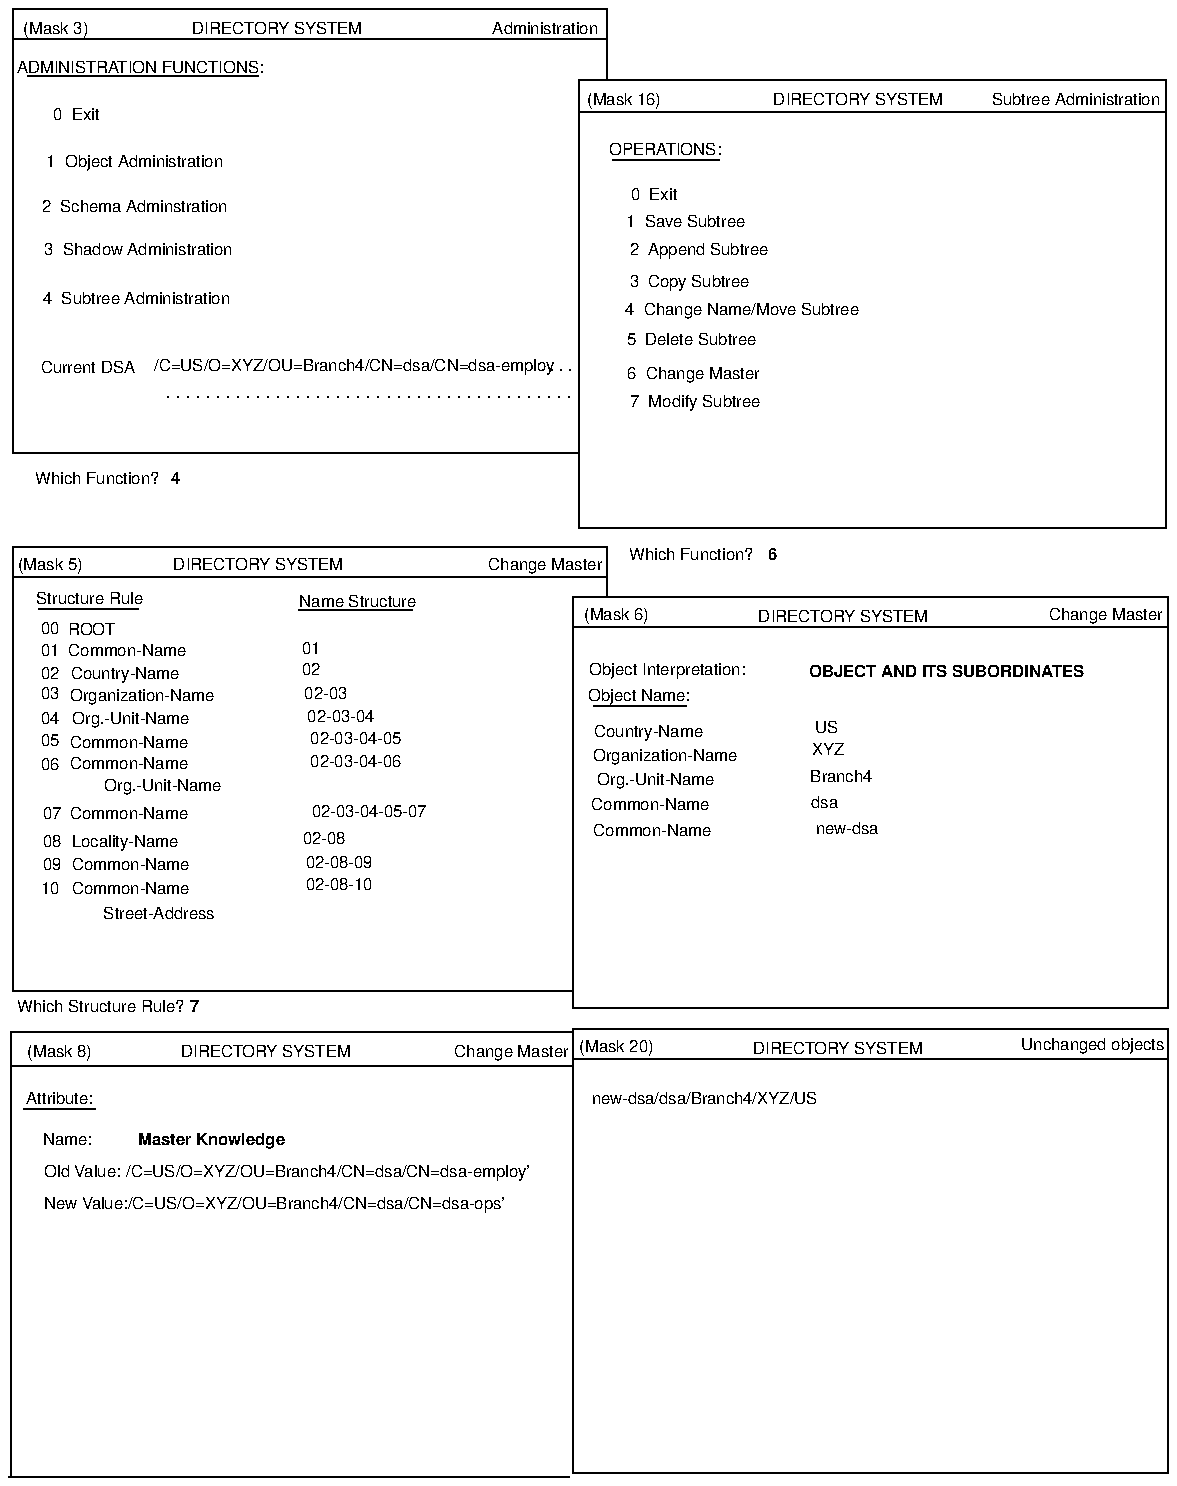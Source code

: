 ...\" @OSF_COPYRIGHT@
...\" COPYRIGHT NOTICE
...\" Copyright (c) 1990, 1991, 1992, 1993, 1994 Open Software Foundation, Inc.
...\" ALL RIGHTS RESERVED (DCE).  See the file named COPYRIGHT.DCE for
...\" the full copyright text.
...\" 
...\" HISTORY
...\" $Log: fig23.changemasterop.pic,v $
...\" Revision 1.1.2.1  1994/08/04  21:03:15  hal
...\" 	Create DCE GDS Admin Gd & Ref from GDS parts of Adm Gd & Cmd Ref; fix log
...\" 	[1994/08/04  20:39:15  hal]
...\"
...\" 	Create DCE GDS Admin Gd & Ref from GDS parts of Adm Gd & Cmd Ref; fix log leaders if needed
...\"
...\" 	Creating GDS Admin Gd & Ref from Admin book.extended, Cmd Ref
...\"
...\" Revision 1.1.2.5  1994/06/13  18:00:43  devobj
...\" 	cr10872 - fix copyright
...\" 	[1994/06/13  17:59:40  devobj]
...\" 
...\" Revision 1.1.2.4  1993/02/23  03:50:33  rnollman
...\" 	final changes for final draft
...\" 	[1993/02/23  03:50:02  rnollman]
...\" 
...\" Revision 1.1.2.3  1993/02/20  17:18:57  rnollman
...\" 	fixed for final draft
...\" 	[1993/02/20  17:18:28  rnollman]
...\" 
...\" Revision 1.1.2.2  1993/02/15  23:35:06  rnollman
...\" 	new figure
...\" 	[1993/02/15  23:34:37  rnollman]
...\" 
...\" $EndLog$
.PS
scale = 106.667
"\fH\s6Org.-Unit-Name\s0\fP"  at 65, 405
"\fH\s6Common-Name\s0\fP"  at 64, 392
"\fH\s6Organization-Name\s0\fP"  at 71, 417
"\fH\s6Country-Name\s0\fP"  at 62, 429
"\fH\s6Common-Name\s0\fP"  at 63, 441
"\fH\s6ROOT\s0\fP"  at 44, 452
"\fH\s600\s0\fP"  at 22, 453
"\fH\s6new-dsa/dsa/Branch4/XYZ/US\s0\fP"  at 371, 202
"\fH\s6Unchanged objects\s0\fP"  at 578, 231
"\fH\s6(Mask 20)\s0\fP"  at 324, 230
"\fH\s6/C=US/O=XYZ/OU=Branch4/CN=dsa/CN=dsa-ops'\s0\fP"  at 164, 146
"\f(HB\s6Master Knowledge\s0\fP"  at 108, 180
"\fH\s6/C=US/O=XYZ/OU=Branch4/CN=dsa/CN=dsa-employ'\s0\fP"  at 170, 163
"\fH\s6New Value:\s0\fP"  at 41, 146
"\fH\s6Old Value:\s0\fP"  at 39, 163
"\fH\s6Name:\s0\fP"  at 31, 180
"\fH\s6(Mask 8)\s0\fP"  at 27, 227
"\f(HB\s6OBJECT AND ITS SUBORDINATES\s0\fP"  at 500, 430
line   from 2, 219 \
	to 301, 219 
"\f(HB\s66\s0\fP"  at 407, 492
"\fH\s6Subtree Administration\s0\fP"  at 569, 735
"\fH\s6DIRECTORY SYSTEM\s0\fP"  at 445, 459
"\fH\s6DIRECTORY SYSTEM\s0\fP"  at 133, 487
"\fH\s6DIRECTORY SYSTEM\s0\fP"  at 137, 227
line   from 0, 0 \
	to 299, 0 
line   from 1, 237 \
	to 1, 0 
line   from 2, 237 \
	to 301, 237 
"\f(HB\s64\s0\fP"  at 89, 533
"\fH\s6(Mask 16)\s0\fP"  at 328, 735
"\fH\s67  Modify Subtree\s0\fP"  at 366, 574
"\fH\s66  Change Master\s0\fP"  at 365, 589
"\fH\s65  Delete Subtree\s0\fP"  at 364, 607
"\fH\s64  Change Name/Move Subtree\s0\fP"  at 391, 623
"\fH\s63  Copy Subtree\s0\fP"  at 363, 638
"\fH\s61  Save Subtree\s0\fP"  at 361, 670
"\fH\s62  Append Subtree\s0\fP"  at 368, 655
line   from 304, 728 \
	to 617, 728 
line   from 301, 239 \
	to 301, 2 
line   from 302, 239 \
	to 618, 239 
line   from 302, 239 \
	to 618, 239 
"\fH\s6DIRECTORY SYSTEM\s0\fP"  at 442, 229
line   from 301, 223 \
	to 618, 223 
line   from 301, 2 \
	to 618, 2 
line   from 301, 2 \
	to 618, 2 
line   from 618, 239 \
	to 618, 2 
line   from 301, 239 \
	to 301, 2 
line   from 301, 223 \
	to 618, 223 
"\fH\s6DIRECTORY SYSTEM\s0\fP"  at 442, 229
"\fH\s6DIRECTORY SYSTEM\s0\fP"  at 442, 229
line   from 302, 239 \
	to 618, 239 
line   from 301, 239 \
	to 301, 2 
line   from 618, 239 \
	to 618, 2 
line   from 301, 2 \
	to 618, 2 
line   from 301, 2 \
	to 618, 2 
"\fH\s6DIRECTORY SYSTEM\s0\fP"  at 442, 229
line   from 302, 239 \
	to 560, 239 
line   from 301, 223 \
	to 560, 223 
line   from 618, 219 \
	to 618, 2 
line   from 301, 223 \
	to 618, 223 
line  dotted from 85, 576 \
	to 304, 576 
line  dotted from 285, 590 \
	to 304, 590 
"\fH\s6/C=US/O=XYZ/OU=Branch4/CN=dsa/CN=dsa-employ\s0\fP"  at 184, 593
"\fH\s64  Subtree Administration\s0\fP"  at 68, 629
"\fH\s63  Shadow Administration\s0\fP"  at 69, 655
"\fH\s62  Schema Adminstration\s0\fP"  at 67, 678
"\fH\s61  Object Administration\s0\fP"  at 67, 702
"\fH\s60  Exit\s0\fP"  at 36, 727
"\fH\s6Current DSA\s0\fP"  at 42, 592
"\fH\s6(Mask 6)\s0\fP"  at 324, 460
line   from 312, 411 \
	to 361, 411 
"\fH\s6Object Interpretation:\s0\fP"  at 351, 431
"\f(HB\s67\s0\fP"  at 99, 251
"\fH\s6Which Structure Rule?\s0\fP"  at 49, 251
"\fH\s606\s0\fP"  at 22, 380
"\fH\s605\s0\fP"  at 22, 393
"\fH\s604\s0\fP"  at 22, 405
"\fH\s603\s0\fP"  at 22, 418
"\fH\s602\s0\fP"  at 22, 429
"\fH\s601\s0\fP"  at 22, 441
line   from 319, 496 \
	to 319, 474 
"\fH\s6Object Name:\s0\fP"  at 336, 417
"\fH\s6Object Name:\s0\fP"  at 336, 417
line   from 319, 496 \
	to 319, 469 
line   from 2, 259 \
	to 301, 259 
line   from 2, 496 \
	to 2, 259 
line   from 2, 259 \
	to 263, 259 
line   from 302, 469 \
	to 618, 469 
line   from 618, 469 \
	to 618, 447 
line   from 301, 453 \
	to 618, 453 
line   from 301, 453 \
	to 618, 453 
line   from 302, 469 \
	to 618, 469 
"\fH\s6(Mask 3)\s0\fP"  at 25, 773
"\fH\s6ADMINISTRATION FUNCTIONS:\s0\fP"  at 70, 752
line   from 10, 747 \
	to 133, 747 
"\fH\s6Administration\s0\fP"  at 286, 773
line   from 3, 783 \
	to 319, 783 
"\fH\s6DIRECTORY SYSTEM\s0\fP"  at 143, 773
line   from 2, 767 \
	to 319, 767 
line   from 2, 783 \
	to 2, 546 
"\fH\s6\s0\fP"  at 277, 604
"\fH\s6Which Function?\s0\fP"  at 47, 533
line   from 3, 496 \
	to 319, 496 
line   from 2, 480 \
	to 319, 480 
line   from 2, 480 \
	to 319, 480 
line   from 3, 496 \
	to 319, 496 
box  wid 313 ht 239 at 460.5, 625.5
"\fH\s6DIRECTORY SYSTEM\s0\fP"  at 453, 735
line   from 319, 783 \
	to 319, 745 
line   from 2, 546 \
	to 304, 546 
"\fH\s6OPERATIONS:\s0\fP"  at 350, 708
line   from 322, 702 \
	to 379, 702 
"\fH\s60  Exit\s0\fP"  at 344, 684
"\fH\s6Which Function?\s0\fP"  at 364, 492
"\fH\s6(Mask 5)\s0\fP"  at 22, 487
line   from 2, 496 \
	to 2, 259 
line   from 302, 250 \
	to 618, 250 
line   from 301, 469 \
	to 301, 250 
line   from 618, 469 \
	to 618, 250 
"\fH\s6Common-Name\s0\fP"  at 64, 381
"\fH\s610\s0\fP"  at 22, 314
"\fH\s609\s0\fP"  at 23, 327
"\fH\s608\s0\fP"  at 23, 339
"\fH\s607\s0\fP"  at 23, 354
"\fH\s6Org.-Unit-Name\s0\fP"  at 82, 369
"\fH\s6Common-Name\s0\fP"  at 64, 354
"\fH\s6Locality-Name\s0\fP"  at 62, 339
"\fH\s6Common-Name\s0\fP"  at 65, 327
"\fH\s6Common-Name\s0\fP"  at 65, 314
"\fH\s6Street-Address\s0\fP"  at 80, 301
"\fH\s601\s0\fP"  at 161, 442
line   from 301, 239 \
	to 301, 2 
"\fH\s602\s0\fP"  at 161, 431
"\fH\s602-03\s0\fP"  at 169, 418
"\fH\s602-03-04\s0\fP"  at 177, 406
"\fH\s602-03-04-05\s0\fP"  at 185, 394
"\fH\s602-03-04-06\s0\fP"  at 185, 382
"\fH\s602-03-04-05-07\s0\fP"  at 192, 355
"\fH\s602-08\s0\fP"  at 168, 341
"\fH\s602-08-09\s0\fP"  at 176, 328
"\fH\s602-08-10\s0\fP"  at 176, 316
"\fH\s6Common-Name\s0\fP"  at 342, 359
"\fH\s6Common-Name\s0\fP"  at 343, 345
"\fH\s6Org.-Unit-Name\s0\fP"  at 345, 372
"\fH\s6Organization-Name\s0\fP"  at 350, 385
"\fH\s6Country-Name\s0\fP"  at 341, 398
"\fH\s6US\s0\fP"  at 436, 400
"\fH\s6XYZ\s0\fP"  at 437, 388
"\fH\s6Branch4\s0\fP"  at 444, 374
"\fH\s6dsa\s0\fP"  at 435, 360
"\fH\s6new-dsa\s0\fP"  at 447, 346
"\fH\s6Attribute:\s0\fP"  at 27, 202
line   from 8, 196 \
	to 46, 196 
"\fH\s6Change Master\s0\fP"  at 286, 487
"\fH\s6Change Master\s0\fP"  at 585, 460
"\fH\s6Change Master\s0\fP"  at 268, 227
line   from 16, 463 \
	to 69, 463 
"\fH\s6Structure Rule\s0\fP"  at 43, 469
line   from 155, 462 \
	to 215, 462 
"\fH\s6Name Structure\s0\fP"  at 186, 467
.PE
